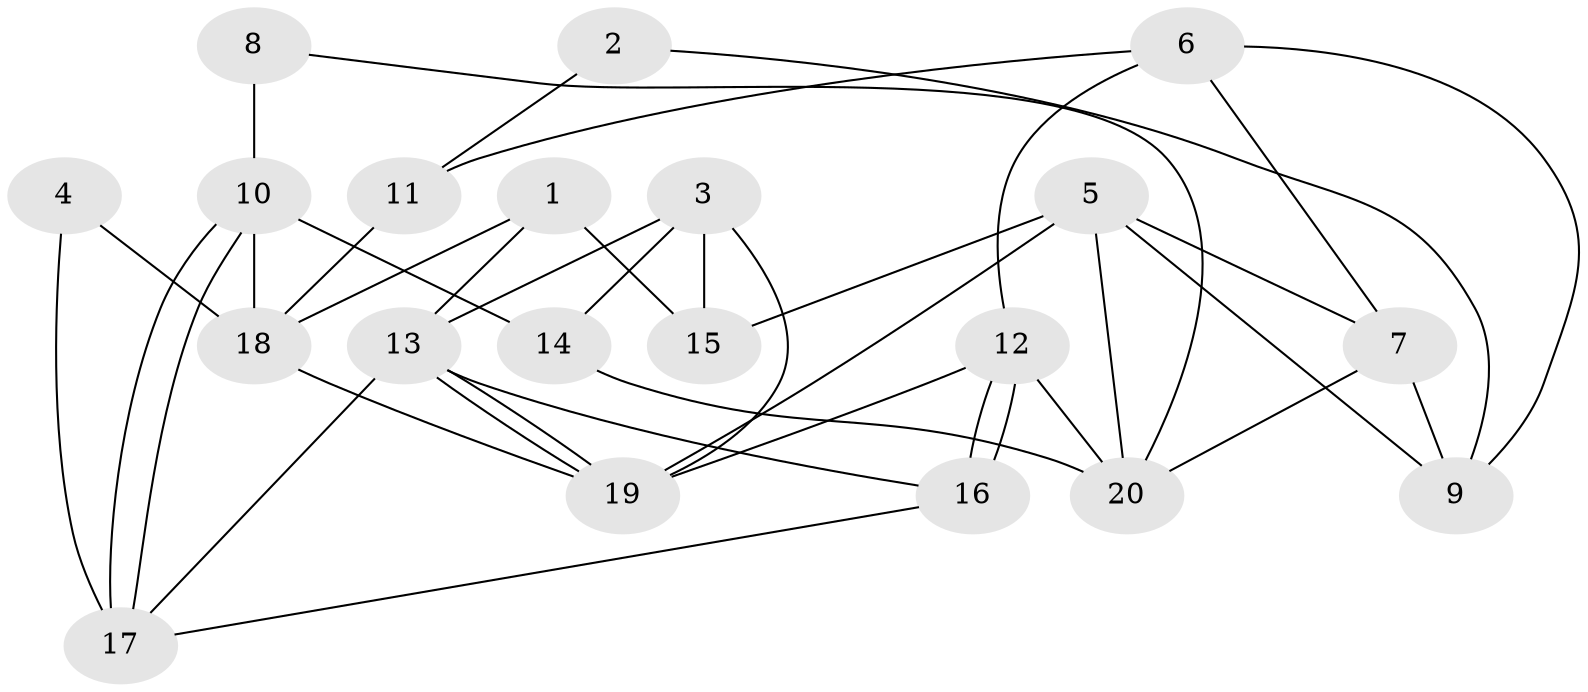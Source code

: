 // Generated by graph-tools (version 1.1) at 2025/46/02/15/25 05:46:28]
// undirected, 20 vertices, 40 edges
graph export_dot {
graph [start="1"]
  node [color=gray90,style=filled];
  1;
  2;
  3;
  4;
  5;
  6;
  7;
  8;
  9;
  10;
  11;
  12;
  13;
  14;
  15;
  16;
  17;
  18;
  19;
  20;
  1 -- 13;
  1 -- 18;
  1 -- 15;
  2 -- 11;
  2 -- 9;
  3 -- 19;
  3 -- 13;
  3 -- 14;
  3 -- 15;
  4 -- 17;
  4 -- 18;
  5 -- 7;
  5 -- 15;
  5 -- 9;
  5 -- 19;
  5 -- 20;
  6 -- 12;
  6 -- 7;
  6 -- 9;
  6 -- 11;
  7 -- 9;
  7 -- 20;
  8 -- 10;
  8 -- 20;
  10 -- 14;
  10 -- 17;
  10 -- 17;
  10 -- 18;
  11 -- 18;
  12 -- 16;
  12 -- 16;
  12 -- 19;
  12 -- 20;
  13 -- 19;
  13 -- 19;
  13 -- 16;
  13 -- 17;
  14 -- 20;
  16 -- 17;
  18 -- 19;
}
